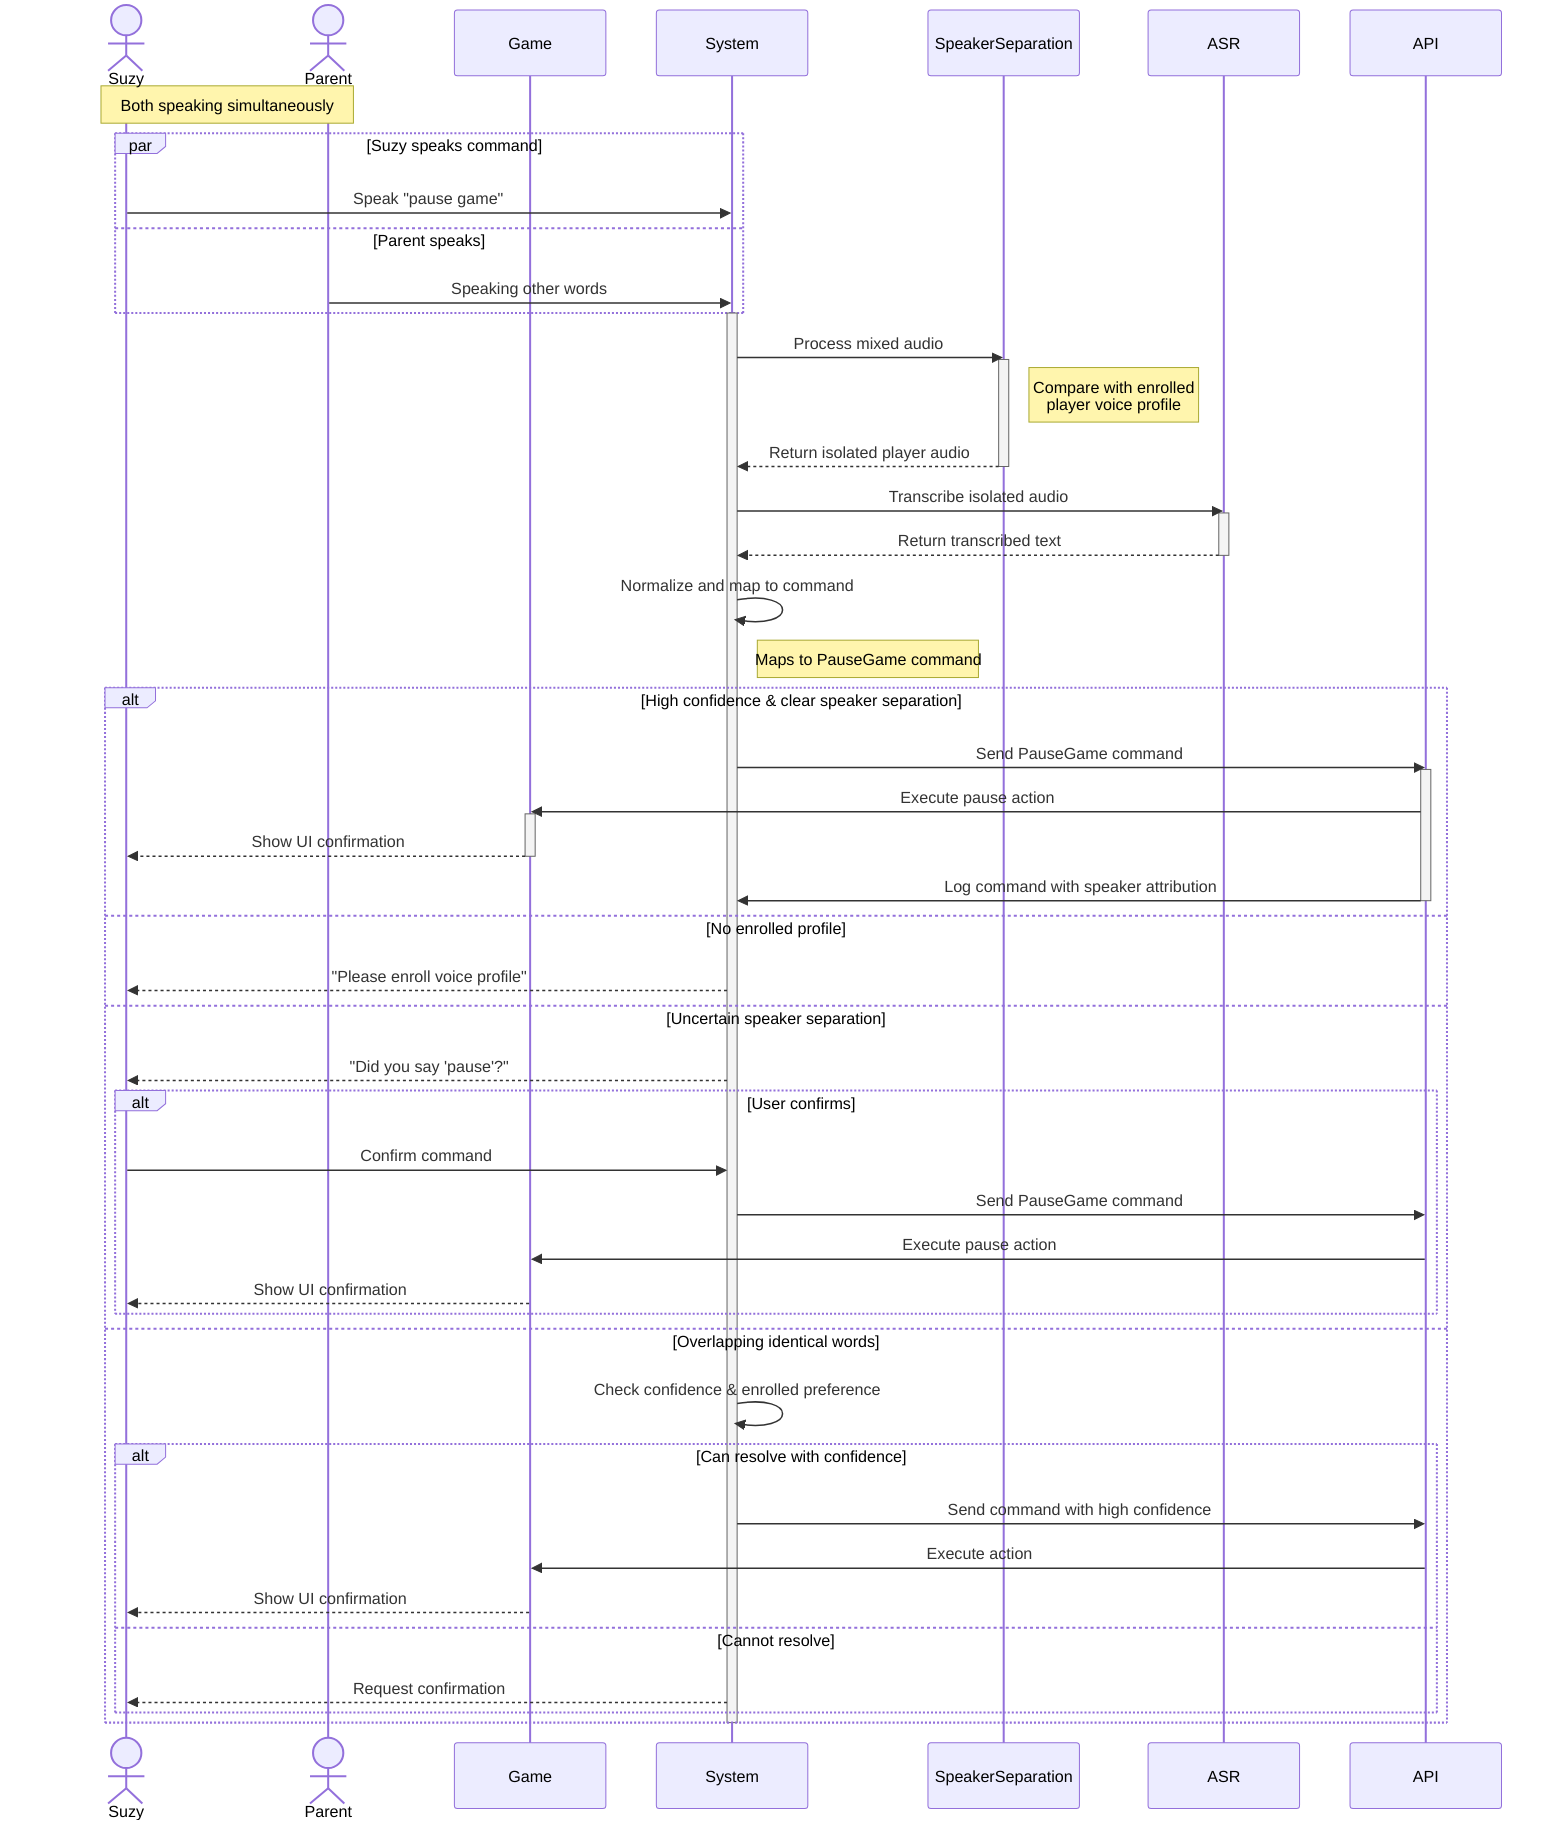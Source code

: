 sequenceDiagram
    actor Suzy
    actor Parent
    participant Game
    participant System
    participant SpeakerSeparation
    participant ASR
    participant API
    
    Note over Suzy,Parent: Both speaking simultaneously
    par Suzy speaks command
        Suzy->>System: Speak "pause game"
    and Parent speaks
        Parent->>System: Speaking other words
    end
    
    activate System
    System->>SpeakerSeparation: Process mixed audio
    activate SpeakerSeparation
    Note right of SpeakerSeparation: Compare with enrolled<br/>player voice profile
    SpeakerSeparation-->>System: Return isolated player audio
    deactivate SpeakerSeparation
    
    System->>ASR: Transcribe isolated audio
    activate ASR
    ASR-->>System: Return transcribed text
    deactivate ASR
    
    System->>System: Normalize and map to command
    Note right of System: Maps to PauseGame command
    
    alt High confidence & clear speaker separation
        System->>API: Send PauseGame command
        activate API
        API->>Game: Execute pause action
        activate Game
        Game-->>Suzy: Show UI confirmation
        deactivate Game
        API->>System: Log command with speaker attribution
        deactivate API
    else No enrolled profile
        System-->>Suzy: "Please enroll voice profile"
    else Uncertain speaker separation
        System-->>Suzy: "Did you say 'pause'?"
        alt User confirms
            Suzy->>System: Confirm command
            System->>API: Send PauseGame command
            API->>Game: Execute pause action
            Game-->>Suzy: Show UI confirmation
        end
    else Overlapping identical words
        System->>System: Check confidence & enrolled preference
        alt Can resolve with confidence
            System->>API: Send command with high confidence
            API->>Game: Execute action
            Game-->>Suzy: Show UI confirmation
        else Cannot resolve
            System-->>Suzy: Request confirmation
        end
    end
    deactivate System